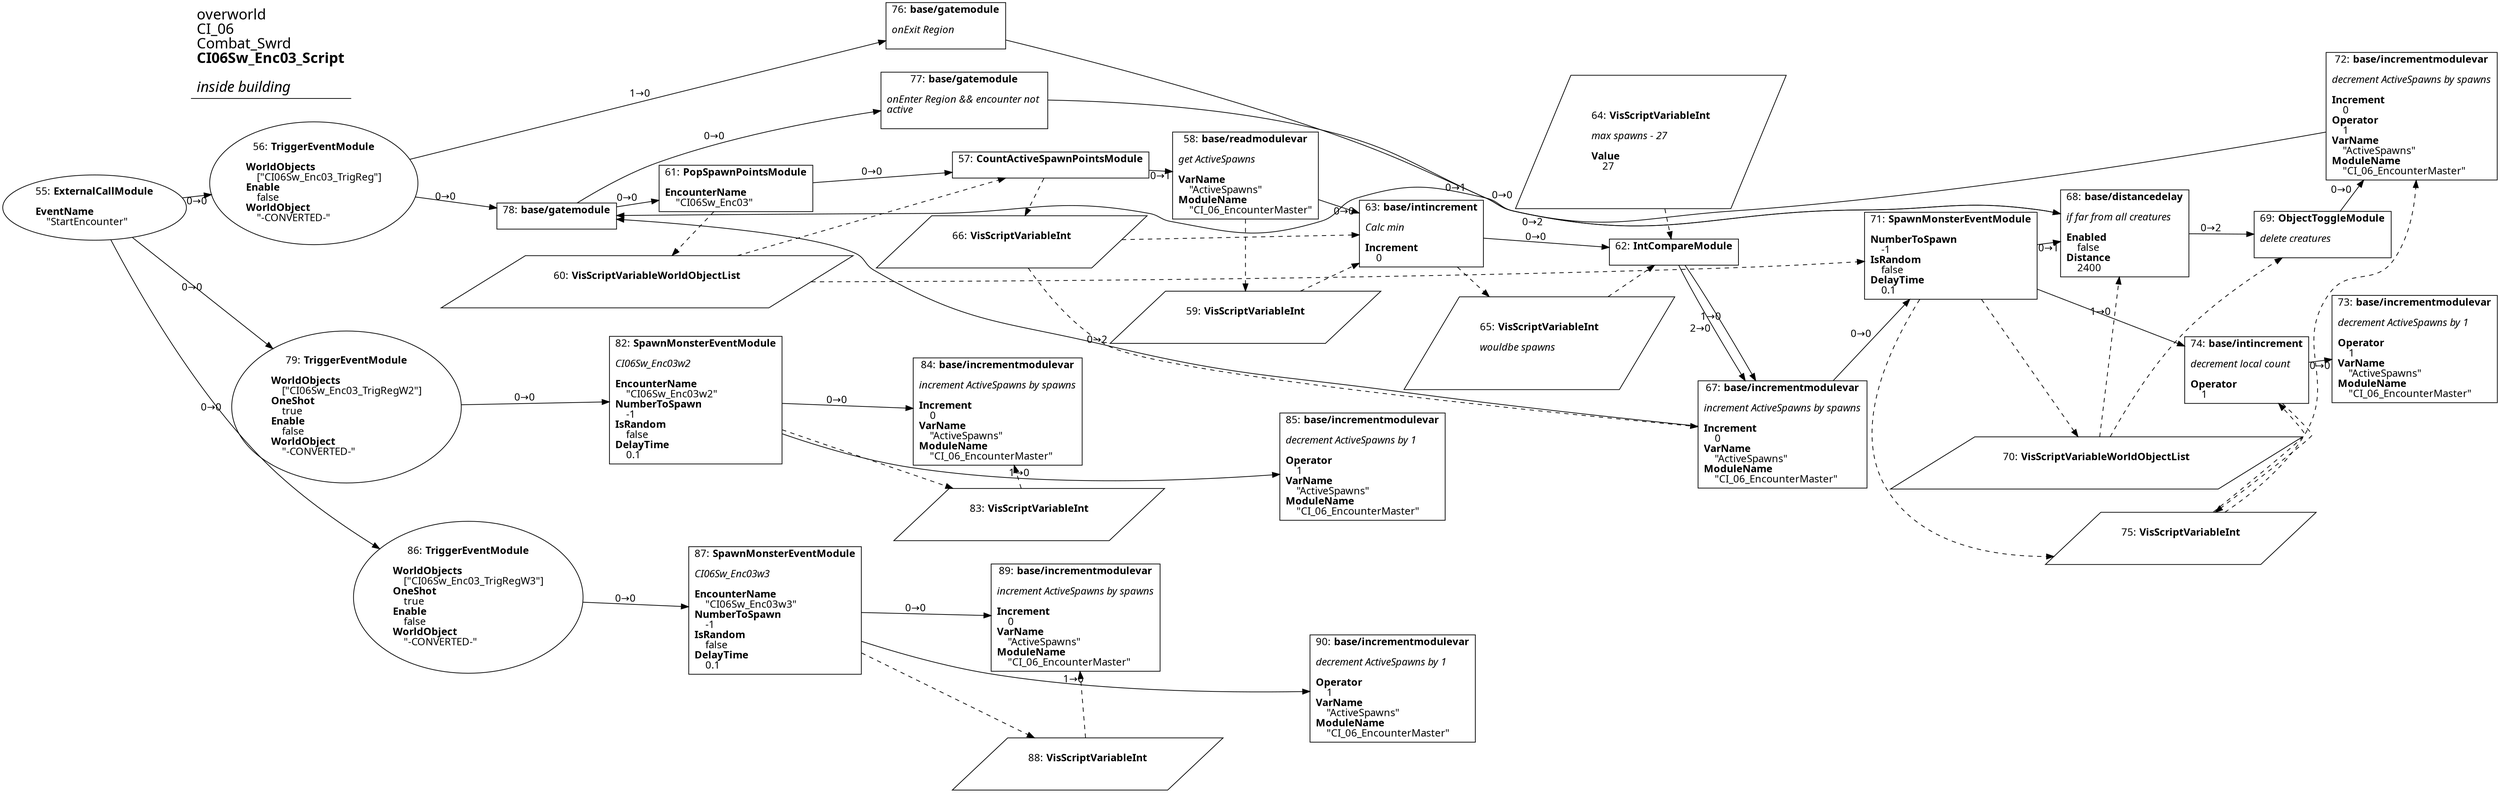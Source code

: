 digraph {
    layout = fdp;
    overlap = prism;
    sep = "+16";
    splines = spline;

    node [ shape = box ];

    graph [ fontname = "Segoe UI" ];
    node [ fontname = "Segoe UI" ];
    edge [ fontname = "Segoe UI" ];

    55 [ label = <55: <b>ExternalCallModule</b><br/><br/><b>EventName</b><br align="left"/>    &quot;StartEncounter&quot;<br align="left"/>> ];
    55 [ shape = oval ]
    55 [ pos = "-0.78800005,-1.9000001!" ];
    55 -> 56 [ label = "0→0" ];
    55 -> 79 [ label = "0→0" ];
    55 -> 86 [ label = "0→0" ];

    56 [ label = <56: <b>TriggerEventModule</b><br/><br/><b>WorldObjects</b><br align="left"/>    [&quot;CI06Sw_Enc03_TrigReg&quot;]<br align="left"/><b>Enable</b><br align="left"/>    false<br align="left"/><b>WorldObject</b><br align="left"/>    &quot;-CONVERTED-&quot;<br align="left"/>> ];
    56 [ shape = oval ]
    56 [ pos = "-0.503,-1.886!" ];
    56 -> 78 [ label = "0→0" ];
    56 -> 76 [ label = "1→0" ];

    57 [ label = <57: <b>CountActiveSpawnPointsModule</b><br/><br/>> ];
    57 [ pos = "0.171,-1.8850001!" ];
    57 -> 58 [ label = "0→1" ];
    60 -> 57 [ style = dashed ];
    57 -> 66 [ style = dashed ];

    58 [ label = <58: <b>base/readmodulevar</b><br/><br/><i>get ActiveSpawns<br align="left"/></i><br align="left"/><b>VarName</b><br align="left"/>    &quot;ActiveSpawns&quot;<br align="left"/><b>ModuleName</b><br align="left"/>    &quot;CI_06_EncounterMaster&quot;<br align="left"/>> ];
    58 [ pos = "0.44300002,-1.8820001!" ];
    58 -> 63 [ label = "0→0" ];
    58 -> 59 [ style = dashed ];

    59 [ label = <59: <b>VisScriptVariableInt</b><br/><br/>> ];
    59 [ shape = parallelogram ]
    59 [ pos = "0.44400004,-2.0140002!" ];

    60 [ label = <60: <b>VisScriptVariableWorldObjectList</b><br/><br/>> ];
    60 [ shape = parallelogram ]
    60 [ pos = "-0.059000004,-2.013!" ];

    61 [ label = <61: <b>PopSpawnPointsModule</b><br/><br/><b>EncounterName</b><br align="left"/>    &quot;CI06Sw_Enc03&quot;<br align="left"/>> ];
    61 [ pos = "-0.063,-1.8840001!" ];
    61 -> 57 [ label = "0→0" ];
    61 -> 60 [ style = dashed ];

    62 [ label = <62: <b>IntCompareModule</b><br/><br/>> ];
    62 [ pos = "0.89500004,-1.8820001!" ];
    62 -> 67 [ label = "1→0" ];
    62 -> 67 [ label = "2→0" ];
    64 -> 62 [ style = dashed ];
    65 -> 62 [ style = dashed ];

    63 [ label = <63: <b>base/intincrement</b><br/><br/><i>Calc min<br align="left"/></i><br align="left"/><b>Increment</b><br align="left"/>    0<br align="left"/>> ];
    63 [ pos = "0.68700004,-1.8820001!" ];
    63 -> 62 [ label = "0→0" ];
    63 -> 65 [ style = dashed ];
    66 -> 63 [ style = dashed ];
    59 -> 63 [ style = dashed ];

    64 [ label = <64: <b>VisScriptVariableInt</b><br/><br/><i>max spawns - 27<br align="left"/></i><br align="left"/><b>Value</b><br align="left"/>    27<br align="left"/>> ];
    64 [ shape = parallelogram ]
    64 [ pos = "0.89100003,-1.825!" ];

    65 [ label = <65: <b>VisScriptVariableInt</b><br/><br/><i>wouldbe spawns<br align="left"/></i><br align="left"/>> ];
    65 [ shape = parallelogram ]
    65 [ pos = "0.69100004,-2.028!" ];

    66 [ label = <66: <b>VisScriptVariableInt</b><br/><br/>> ];
    66 [ shape = parallelogram ]
    66 [ pos = "0.18100001,-1.9870001!" ];

    67 [ label = <67: <b>base/incrementmodulevar</b><br/><br/><i>increment ActiveSpawns by spawns<br align="left"/></i><br align="left"/><b>Increment</b><br align="left"/>    0<br align="left"/><b>VarName</b><br align="left"/>    &quot;ActiveSpawns&quot;<br align="left"/><b>ModuleName</b><br align="left"/>    &quot;CI_06_EncounterMaster&quot;<br align="left"/>> ];
    67 [ pos = "1.077,-2.072!" ];
    67 -> 71 [ label = "0→0" ];
    67 -> 78 [ label = "0→2" ];
    66 -> 67 [ style = dashed ];

    68 [ label = <68: <b>base/distancedelay</b><br/><br/><i>if far from all creatures<br align="left"/></i><br align="left"/><b>Enabled</b><br align="left"/>    false<br align="left"/><b>Distance</b><br align="left"/>    2400<br align="left"/>> ];
    68 [ pos = "1.6150001,-1.876!" ];
    68 -> 69 [ label = "0→2" ];
    70 -> 68 [ style = dashed ];

    69 [ label = <69: <b>ObjectToggleModule</b><br/><br/><i>delete creatures<br align="left"/></i><br align="left"/>> ];
    69 [ pos = "1.8130001,-1.8850001!" ];
    69 -> 72 [ label = "0→0" ];
    70 -> 69 [ style = dashed ];

    70 [ label = <70: <b>VisScriptVariableWorldObjectList</b><br/><br/>> ];
    70 [ shape = parallelogram ]
    70 [ pos = "1.34,-2.111!" ];

    71 [ label = <71: <b>SpawnMonsterEventModule</b><br/><br/><b>NumberToSpawn</b><br align="left"/>    -1<br align="left"/><b>IsRandom</b><br align="left"/>    false<br align="left"/><b>DelayTime</b><br align="left"/>    0.1<br align="left"/>> ];
    71 [ pos = "1.338,-1.881!" ];
    71 -> 68 [ label = "0→1" ];
    71 -> 74 [ label = "1→0" ];
    71 -> 70 [ style = dashed ];
    71 -> 75 [ style = dashed ];
    60 -> 71 [ style = dashed ];

    72 [ label = <72: <b>base/incrementmodulevar</b><br/><br/><i>decrement ActiveSpawns by spawns<br align="left"/></i><br align="left"/><b>Increment</b><br align="left"/>    0<br align="left"/><b>Operator</b><br align="left"/>    1<br align="left"/><b>VarName</b><br align="left"/>    &quot;ActiveSpawns&quot;<br align="left"/><b>ModuleName</b><br align="left"/>    &quot;CI_06_EncounterMaster&quot;<br align="left"/>> ];
    72 [ pos = "2.035,-1.7!" ];
    72 -> 78 [ label = "0→1" ];
    75 -> 72 [ style = dashed ];

    73 [ label = <73: <b>base/incrementmodulevar</b><br/><br/><i>decrement ActiveSpawns by 1<br align="left"/></i><br align="left"/><b>Operator</b><br align="left"/>    1<br align="left"/><b>VarName</b><br align="left"/>    &quot;ActiveSpawns&quot;<br align="left"/><b>ModuleName</b><br align="left"/>    &quot;CI_06_EncounterMaster&quot;<br align="left"/>> ];
    73 [ pos = "1.845,-2.107!" ];

    74 [ label = <74: <b>base/intincrement</b><br/><br/><i>decrement local count<br align="left"/></i><br align="left"/><b>Operator</b><br align="left"/>    1<br align="left"/>> ];
    74 [ pos = "1.6270001,-2.108!" ];
    74 -> 73 [ label = "0→0" ];
    75 -> 74 [ style = dashed ];
    74 -> 75 [ style = dashed ];

    75 [ label = <75: <b>VisScriptVariableInt</b><br/><br/>> ];
    75 [ shape = parallelogram ]
    75 [ pos = "1.5500001,-2.256!" ];

    76 [ label = <76: <b>base/gatemodule</b><br/><br/><i>onExit Region<br align="left"/></i><br align="left"/>> ];
    76 [ pos = "-0.039,-1.452!" ];
    76 -> 68 [ label = "0→0" ];

    77 [ label = <77: <b>base/gatemodule</b><br/><br/><i>onEnter Region &amp;&amp; encounter not <br align="left"/>active<br align="left"/></i><br align="left"/>> ];
    77 [ pos = "-0.038000003,-1.613!" ];
    77 -> 68 [ label = "0→2" ];

    78 [ label = <78: <b>base/gatemodule</b><br/><br/>> ];
    78 [ pos = "-0.26200002,-1.8850001!" ];
    78 -> 77 [ label = "0→0" ];
    78 -> 61 [ label = "0→0" ];

    79 [ label = <79: <b>TriggerEventModule</b><br/><br/><b>WorldObjects</b><br align="left"/>    [&quot;CI06Sw_Enc03_TrigRegW2&quot;]<br align="left"/><b>OneShot</b><br align="left"/>    true<br align="left"/><b>Enable</b><br align="left"/>    false<br align="left"/><b>WorldObject</b><br align="left"/>    &quot;-CONVERTED-&quot;<br align="left"/>> ];
    79 [ shape = oval ]
    79 [ pos = "-0.40100002,-2.17!" ];
    79 -> 82 [ label = "0→0" ];

    82 [ label = <82: <b>SpawnMonsterEventModule</b><br/><br/><i>CI06Sw_Enc03w2<br align="left"/></i><br align="left"/><b>EncounterName</b><br align="left"/>    &quot;CI06Sw_Enc03w2&quot;<br align="left"/><b>NumberToSpawn</b><br align="left"/>    -1<br align="left"/><b>IsRandom</b><br align="left"/>    false<br align="left"/><b>DelayTime</b><br align="left"/>    0.1<br align="left"/>> ];
    82 [ pos = "-0.157,-2.17!" ];
    82 -> 84 [ label = "0→0" ];
    82 -> 85 [ label = "1→0" ];
    82 -> 83 [ style = dashed ];

    83 [ label = <83: <b>VisScriptVariableInt</b><br/><br/>> ];
    83 [ shape = parallelogram ]
    83 [ pos = "0.106000006,-2.398!" ];

    84 [ label = <84: <b>base/incrementmodulevar</b><br/><br/><i>increment ActiveSpawns by spawns<br align="left"/></i><br align="left"/><b>Increment</b><br align="left"/>    0<br align="left"/><b>VarName</b><br align="left"/>    &quot;ActiveSpawns&quot;<br align="left"/><b>ModuleName</b><br align="left"/>    &quot;CI_06_EncounterMaster&quot;<br align="left"/>> ];
    84 [ pos = "0.11000001,-2.17!" ];
    83 -> 84 [ style = dashed ];

    85 [ label = <85: <b>base/incrementmodulevar</b><br/><br/><i>decrement ActiveSpawns by 1<br align="left"/></i><br align="left"/><b>Operator</b><br align="left"/>    1<br align="left"/><b>VarName</b><br align="left"/>    &quot;ActiveSpawns&quot;<br align="left"/><b>ModuleName</b><br align="left"/>    &quot;CI_06_EncounterMaster&quot;<br align="left"/>> ];
    85 [ pos = "0.317,-2.3070002!" ];

    86 [ label = <86: <b>TriggerEventModule</b><br/><br/><b>WorldObjects</b><br align="left"/>    [&quot;CI06Sw_Enc03_TrigRegW3&quot;]<br align="left"/><b>OneShot</b><br align="left"/>    true<br align="left"/><b>Enable</b><br align="left"/>    false<br align="left"/><b>WorldObject</b><br align="left"/>    &quot;-CONVERTED-&quot;<br align="left"/>> ];
    86 [ shape = oval ]
    86 [ pos = "-0.39200002,-2.5010002!" ];
    86 -> 87 [ label = "0→0" ];

    87 [ label = <87: <b>SpawnMonsterEventModule</b><br/><br/><i>CI06Sw_Enc03w3<br align="left"/></i><br align="left"/><b>EncounterName</b><br align="left"/>    &quot;CI06Sw_Enc03w3&quot;<br align="left"/><b>NumberToSpawn</b><br align="left"/>    -1<br align="left"/><b>IsRandom</b><br align="left"/>    false<br align="left"/><b>DelayTime</b><br align="left"/>    0.1<br align="left"/>> ];
    87 [ pos = "-0.148,-2.5010002!" ];
    87 -> 89 [ label = "0→0" ];
    87 -> 90 [ label = "1→0" ];
    87 -> 88 [ style = dashed ];

    88 [ label = <88: <b>VisScriptVariableInt</b><br/><br/>> ];
    88 [ shape = parallelogram ]
    88 [ pos = "0.115,-2.729!" ];

    89 [ label = <89: <b>base/incrementmodulevar</b><br/><br/><i>increment ActiveSpawns by spawns<br align="left"/></i><br align="left"/><b>Increment</b><br align="left"/>    0<br align="left"/><b>VarName</b><br align="left"/>    &quot;ActiveSpawns&quot;<br align="left"/><b>ModuleName</b><br align="left"/>    &quot;CI_06_EncounterMaster&quot;<br align="left"/>> ];
    89 [ pos = "0.119,-2.5010002!" ];
    88 -> 89 [ style = dashed ];

    90 [ label = <90: <b>base/incrementmodulevar</b><br/><br/><i>decrement ActiveSpawns by 1<br align="left"/></i><br align="left"/><b>Operator</b><br align="left"/>    1<br align="left"/><b>VarName</b><br align="left"/>    &quot;ActiveSpawns&quot;<br align="left"/><b>ModuleName</b><br align="left"/>    &quot;CI_06_EncounterMaster&quot;<br align="left"/>> ];
    90 [ pos = "0.326,-2.638!" ];

    title [ pos = "-0.78900003,-1.4510001!" ];
    title [ shape = underline ];
    title [ label = <<font point-size="20">overworld<br align="left"/>CI_06<br align="left"/>Combat_Swrd<br align="left"/><b>CI06Sw_Enc03_Script</b><br align="left"/><br/><i>inside building</i><br align="left"/></font>> ];
}
